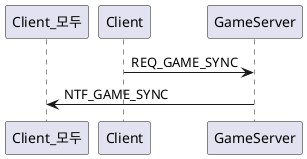 @startuml
participant Client_모두
participant Client
participant GameServer
Client -> GameServer: REQ_GAME_SYNC
Client_모두 <- GameServer: NTF_GAME_SYNC
@enduml
